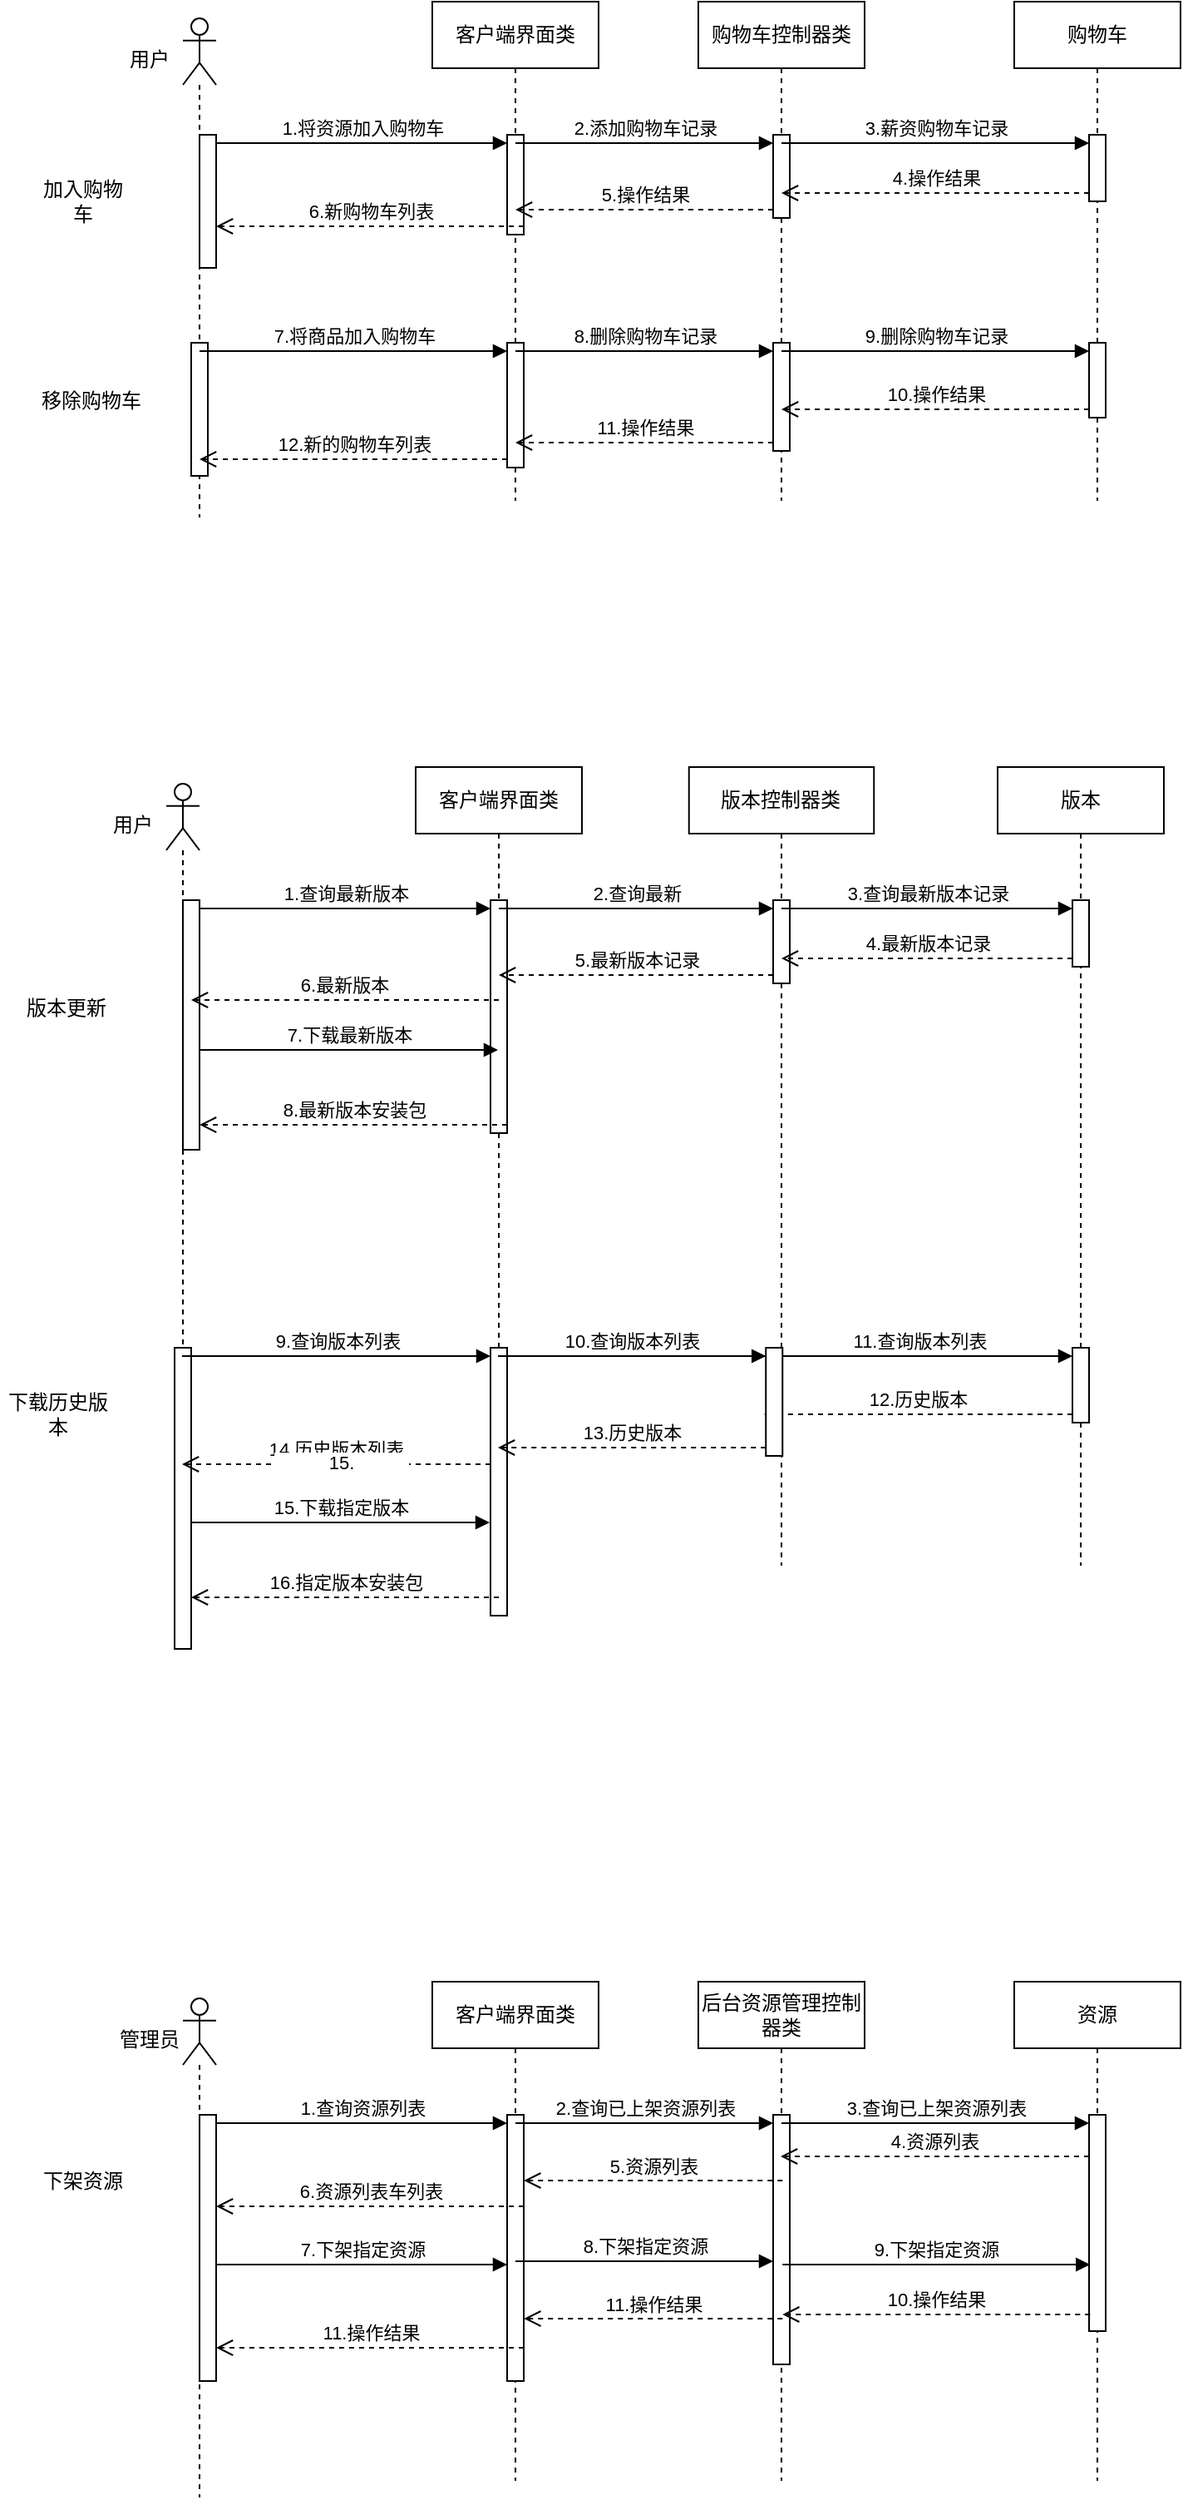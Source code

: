 <mxfile version="24.2.2" type="github">
  <diagram name="第 1 页" id="rg37rK0ZUS6LvM8L5Lnt">
    <mxGraphModel dx="1050" dy="530" grid="1" gridSize="10" guides="1" tooltips="1" connect="1" arrows="1" fold="1" page="1" pageScale="1" pageWidth="827" pageHeight="1169" math="0" shadow="0">
      <root>
        <mxCell id="0" />
        <mxCell id="1" parent="0" />
        <mxCell id="FfkJ6QqM64WMyUVE7YDJ-1" value="" style="shape=umlLifeline;perimeter=lifelinePerimeter;whiteSpace=wrap;html=1;container=1;dropTarget=0;collapsible=0;recursiveResize=0;outlineConnect=0;portConstraint=eastwest;newEdgeStyle={&quot;curved&quot;:0,&quot;rounded&quot;:0};participant=umlActor;" vertex="1" parent="1">
          <mxGeometry x="120" y="370" width="20" height="300" as="geometry" />
        </mxCell>
        <mxCell id="FfkJ6QqM64WMyUVE7YDJ-8" value="" style="html=1;points=[[0,0,0,0,5],[0,1,0,0,-5],[1,0,0,0,5],[1,1,0,0,-5]];perimeter=orthogonalPerimeter;outlineConnect=0;targetShapes=umlLifeline;portConstraint=eastwest;newEdgeStyle={&quot;curved&quot;:0,&quot;rounded&quot;:0};" vertex="1" parent="FfkJ6QqM64WMyUVE7YDJ-1">
          <mxGeometry x="10" y="70" width="10" height="80" as="geometry" />
        </mxCell>
        <mxCell id="FfkJ6QqM64WMyUVE7YDJ-18" value="" style="html=1;points=[[0,0,0,0,5],[0,1,0,0,-5],[1,0,0,0,5],[1,1,0,0,-5]];perimeter=orthogonalPerimeter;outlineConnect=0;targetShapes=umlLifeline;portConstraint=eastwest;newEdgeStyle={&quot;curved&quot;:0,&quot;rounded&quot;:0};" vertex="1" parent="FfkJ6QqM64WMyUVE7YDJ-1">
          <mxGeometry x="5" y="195" width="10" height="80" as="geometry" />
        </mxCell>
        <mxCell id="FfkJ6QqM64WMyUVE7YDJ-2" value="客户端界面类" style="shape=umlLifeline;perimeter=lifelinePerimeter;whiteSpace=wrap;html=1;container=1;dropTarget=0;collapsible=0;recursiveResize=0;outlineConnect=0;portConstraint=eastwest;newEdgeStyle={&quot;curved&quot;:0,&quot;rounded&quot;:0};" vertex="1" parent="1">
          <mxGeometry x="270" y="360" width="100" height="300" as="geometry" />
        </mxCell>
        <mxCell id="FfkJ6QqM64WMyUVE7YDJ-5" value="" style="html=1;points=[[0,0,0,0,5],[0,1,0,0,-5],[1,0,0,0,5],[1,1,0,0,-5]];perimeter=orthogonalPerimeter;outlineConnect=0;targetShapes=umlLifeline;portConstraint=eastwest;newEdgeStyle={&quot;curved&quot;:0,&quot;rounded&quot;:0};" vertex="1" parent="FfkJ6QqM64WMyUVE7YDJ-2">
          <mxGeometry x="45" y="80" width="10" height="60" as="geometry" />
        </mxCell>
        <mxCell id="FfkJ6QqM64WMyUVE7YDJ-19" value="" style="html=1;points=[[0,0,0,0,5],[0,1,0,0,-5],[1,0,0,0,5],[1,1,0,0,-5]];perimeter=orthogonalPerimeter;outlineConnect=0;targetShapes=umlLifeline;portConstraint=eastwest;newEdgeStyle={&quot;curved&quot;:0,&quot;rounded&quot;:0};" vertex="1" parent="FfkJ6QqM64WMyUVE7YDJ-2">
          <mxGeometry x="45" y="205" width="10" height="75" as="geometry" />
        </mxCell>
        <mxCell id="FfkJ6QqM64WMyUVE7YDJ-3" value="购物车控制器类" style="shape=umlLifeline;perimeter=lifelinePerimeter;whiteSpace=wrap;html=1;container=1;dropTarget=0;collapsible=0;recursiveResize=0;outlineConnect=0;portConstraint=eastwest;newEdgeStyle={&quot;curved&quot;:0,&quot;rounded&quot;:0};" vertex="1" parent="1">
          <mxGeometry x="430" y="360" width="100" height="300" as="geometry" />
        </mxCell>
        <mxCell id="FfkJ6QqM64WMyUVE7YDJ-10" value="" style="html=1;points=[[0,0,0,0,5],[0,1,0,0,-5],[1,0,0,0,5],[1,1,0,0,-5]];perimeter=orthogonalPerimeter;outlineConnect=0;targetShapes=umlLifeline;portConstraint=eastwest;newEdgeStyle={&quot;curved&quot;:0,&quot;rounded&quot;:0};" vertex="1" parent="FfkJ6QqM64WMyUVE7YDJ-3">
          <mxGeometry x="45" y="80" width="10" height="50" as="geometry" />
        </mxCell>
        <mxCell id="FfkJ6QqM64WMyUVE7YDJ-22" value="" style="html=1;points=[[0,0,0,0,5],[0,1,0,0,-5],[1,0,0,0,5],[1,1,0,0,-5]];perimeter=orthogonalPerimeter;outlineConnect=0;targetShapes=umlLifeline;portConstraint=eastwest;newEdgeStyle={&quot;curved&quot;:0,&quot;rounded&quot;:0};" vertex="1" parent="FfkJ6QqM64WMyUVE7YDJ-3">
          <mxGeometry x="45" y="205" width="10" height="65" as="geometry" />
        </mxCell>
        <mxCell id="FfkJ6QqM64WMyUVE7YDJ-4" value="购物车" style="shape=umlLifeline;perimeter=lifelinePerimeter;whiteSpace=wrap;html=1;container=1;dropTarget=0;collapsible=0;recursiveResize=0;outlineConnect=0;portConstraint=eastwest;newEdgeStyle={&quot;curved&quot;:0,&quot;rounded&quot;:0};" vertex="1" parent="1">
          <mxGeometry x="620" y="360" width="100" height="300" as="geometry" />
        </mxCell>
        <mxCell id="FfkJ6QqM64WMyUVE7YDJ-13" value="" style="html=1;points=[[0,0,0,0,5],[0,1,0,0,-5],[1,0,0,0,5],[1,1,0,0,-5]];perimeter=orthogonalPerimeter;outlineConnect=0;targetShapes=umlLifeline;portConstraint=eastwest;newEdgeStyle={&quot;curved&quot;:0,&quot;rounded&quot;:0};" vertex="1" parent="FfkJ6QqM64WMyUVE7YDJ-4">
          <mxGeometry x="45" y="80" width="10" height="40" as="geometry" />
        </mxCell>
        <mxCell id="FfkJ6QqM64WMyUVE7YDJ-25" value="" style="html=1;points=[[0,0,0,0,5],[0,1,0,0,-5],[1,0,0,0,5],[1,1,0,0,-5]];perimeter=orthogonalPerimeter;outlineConnect=0;targetShapes=umlLifeline;portConstraint=eastwest;newEdgeStyle={&quot;curved&quot;:0,&quot;rounded&quot;:0};" vertex="1" parent="FfkJ6QqM64WMyUVE7YDJ-4">
          <mxGeometry x="45" y="205" width="10" height="45" as="geometry" />
        </mxCell>
        <mxCell id="FfkJ6QqM64WMyUVE7YDJ-6" value="1.将资源加入购物车" style="html=1;verticalAlign=bottom;endArrow=block;curved=0;rounded=0;entryX=0;entryY=0;entryDx=0;entryDy=5;entryPerimeter=0;" edge="1" target="FfkJ6QqM64WMyUVE7YDJ-5" parent="1" source="FfkJ6QqM64WMyUVE7YDJ-8">
          <mxGeometry relative="1" as="geometry">
            <mxPoint x="190" y="445" as="sourcePoint" />
          </mxGeometry>
        </mxCell>
        <mxCell id="FfkJ6QqM64WMyUVE7YDJ-9" value="用户" style="text;html=1;align=center;verticalAlign=middle;whiteSpace=wrap;rounded=0;" vertex="1" parent="1">
          <mxGeometry x="70" y="380" width="60" height="30" as="geometry" />
        </mxCell>
        <mxCell id="FfkJ6QqM64WMyUVE7YDJ-7" value="6.新购物车列表" style="html=1;verticalAlign=bottom;endArrow=open;dashed=1;endSize=8;curved=0;rounded=0;exitX=1;exitY=1;exitDx=0;exitDy=-5;" edge="1" source="FfkJ6QqM64WMyUVE7YDJ-5" parent="1" target="FfkJ6QqM64WMyUVE7YDJ-8">
          <mxGeometry relative="1" as="geometry">
            <mxPoint x="395" y="515" as="targetPoint" />
          </mxGeometry>
        </mxCell>
        <mxCell id="FfkJ6QqM64WMyUVE7YDJ-11" value="2.添加购物车记录" style="html=1;verticalAlign=bottom;endArrow=block;curved=0;rounded=0;entryX=0;entryY=0;entryDx=0;entryDy=5;" edge="1" target="FfkJ6QqM64WMyUVE7YDJ-10" parent="1" source="FfkJ6QqM64WMyUVE7YDJ-2">
          <mxGeometry relative="1" as="geometry">
            <mxPoint x="405" y="445" as="sourcePoint" />
          </mxGeometry>
        </mxCell>
        <mxCell id="FfkJ6QqM64WMyUVE7YDJ-12" value="5.操作结果" style="html=1;verticalAlign=bottom;endArrow=open;dashed=1;endSize=8;curved=0;rounded=0;exitX=0;exitY=1;exitDx=0;exitDy=-5;" edge="1" source="FfkJ6QqM64WMyUVE7YDJ-10" parent="1" target="FfkJ6QqM64WMyUVE7YDJ-2">
          <mxGeometry relative="1" as="geometry">
            <mxPoint x="405" y="515" as="targetPoint" />
          </mxGeometry>
        </mxCell>
        <mxCell id="FfkJ6QqM64WMyUVE7YDJ-14" value="3.薪资购物车记录" style="html=1;verticalAlign=bottom;endArrow=block;curved=0;rounded=0;entryX=0;entryY=0;entryDx=0;entryDy=5;" edge="1" target="FfkJ6QqM64WMyUVE7YDJ-13" parent="1" source="FfkJ6QqM64WMyUVE7YDJ-3">
          <mxGeometry relative="1" as="geometry">
            <mxPoint x="595" y="445" as="sourcePoint" />
          </mxGeometry>
        </mxCell>
        <mxCell id="FfkJ6QqM64WMyUVE7YDJ-15" value="4.操作结果" style="html=1;verticalAlign=bottom;endArrow=open;dashed=1;endSize=8;curved=0;rounded=0;exitX=0;exitY=1;exitDx=0;exitDy=-5;" edge="1" source="FfkJ6QqM64WMyUVE7YDJ-13" parent="1" target="FfkJ6QqM64WMyUVE7YDJ-3">
          <mxGeometry relative="1" as="geometry">
            <mxPoint x="595" y="515" as="targetPoint" />
          </mxGeometry>
        </mxCell>
        <mxCell id="FfkJ6QqM64WMyUVE7YDJ-16" value="加入购物车" style="text;html=1;align=center;verticalAlign=middle;whiteSpace=wrap;rounded=0;" vertex="1" parent="1">
          <mxGeometry x="30" y="465" width="60" height="30" as="geometry" />
        </mxCell>
        <mxCell id="FfkJ6QqM64WMyUVE7YDJ-17" value="移除购物车" style="text;html=1;align=center;verticalAlign=middle;whiteSpace=wrap;rounded=0;" vertex="1" parent="1">
          <mxGeometry x="30" y="585" width="70" height="30" as="geometry" />
        </mxCell>
        <mxCell id="FfkJ6QqM64WMyUVE7YDJ-20" value="7.将商品加入购物车" style="html=1;verticalAlign=bottom;endArrow=block;curved=0;rounded=0;entryX=0;entryY=0;entryDx=0;entryDy=5;" edge="1" target="FfkJ6QqM64WMyUVE7YDJ-19" parent="1" source="FfkJ6QqM64WMyUVE7YDJ-1">
          <mxGeometry relative="1" as="geometry">
            <mxPoint x="255" y="570" as="sourcePoint" />
          </mxGeometry>
        </mxCell>
        <mxCell id="FfkJ6QqM64WMyUVE7YDJ-21" value="12.新的购物车列表" style="html=1;verticalAlign=bottom;endArrow=open;dashed=1;endSize=8;curved=0;rounded=0;exitX=0;exitY=1;exitDx=0;exitDy=-5;" edge="1" source="FfkJ6QqM64WMyUVE7YDJ-19" parent="1" target="FfkJ6QqM64WMyUVE7YDJ-1">
          <mxGeometry relative="1" as="geometry">
            <mxPoint x="255" y="640" as="targetPoint" />
          </mxGeometry>
        </mxCell>
        <mxCell id="FfkJ6QqM64WMyUVE7YDJ-23" value="8.删除购物车记录" style="html=1;verticalAlign=bottom;endArrow=block;curved=0;rounded=0;entryX=0;entryY=0;entryDx=0;entryDy=5;" edge="1" target="FfkJ6QqM64WMyUVE7YDJ-22" parent="1" source="FfkJ6QqM64WMyUVE7YDJ-2">
          <mxGeometry relative="1" as="geometry">
            <mxPoint x="405" y="570" as="sourcePoint" />
          </mxGeometry>
        </mxCell>
        <mxCell id="FfkJ6QqM64WMyUVE7YDJ-24" value="11.操作结果" style="html=1;verticalAlign=bottom;endArrow=open;dashed=1;endSize=8;curved=0;rounded=0;exitX=0;exitY=1;exitDx=0;exitDy=-5;" edge="1" source="FfkJ6QqM64WMyUVE7YDJ-22" parent="1" target="FfkJ6QqM64WMyUVE7YDJ-2">
          <mxGeometry relative="1" as="geometry">
            <mxPoint x="405" y="640" as="targetPoint" />
          </mxGeometry>
        </mxCell>
        <mxCell id="FfkJ6QqM64WMyUVE7YDJ-26" value="9.删除购物车记录" style="html=1;verticalAlign=bottom;endArrow=block;curved=0;rounded=0;entryX=0;entryY=0;entryDx=0;entryDy=5;" edge="1" target="FfkJ6QqM64WMyUVE7YDJ-25" parent="1" source="FfkJ6QqM64WMyUVE7YDJ-3">
          <mxGeometry relative="1" as="geometry">
            <mxPoint x="595" y="570" as="sourcePoint" />
          </mxGeometry>
        </mxCell>
        <mxCell id="FfkJ6QqM64WMyUVE7YDJ-27" value="10.操作结果" style="html=1;verticalAlign=bottom;endArrow=open;dashed=1;endSize=8;curved=0;rounded=0;exitX=0;exitY=1;exitDx=0;exitDy=-5;" edge="1" source="FfkJ6QqM64WMyUVE7YDJ-25" parent="1" target="FfkJ6QqM64WMyUVE7YDJ-3">
          <mxGeometry relative="1" as="geometry">
            <mxPoint x="595" y="640" as="targetPoint" />
          </mxGeometry>
        </mxCell>
        <mxCell id="FfkJ6QqM64WMyUVE7YDJ-28" value="" style="shape=umlLifeline;perimeter=lifelinePerimeter;whiteSpace=wrap;html=1;container=1;dropTarget=0;collapsible=0;recursiveResize=0;outlineConnect=0;portConstraint=eastwest;newEdgeStyle={&quot;curved&quot;:0,&quot;rounded&quot;:0};participant=umlActor;" vertex="1" parent="1">
          <mxGeometry x="110" y="830" width="20" height="460" as="geometry" />
        </mxCell>
        <mxCell id="FfkJ6QqM64WMyUVE7YDJ-29" value="" style="html=1;points=[[0,0,0,0,5],[0,1,0,0,-5],[1,0,0,0,5],[1,1,0,0,-5]];perimeter=orthogonalPerimeter;outlineConnect=0;targetShapes=umlLifeline;portConstraint=eastwest;newEdgeStyle={&quot;curved&quot;:0,&quot;rounded&quot;:0};" vertex="1" parent="FfkJ6QqM64WMyUVE7YDJ-28">
          <mxGeometry x="10" y="70" width="10" height="150" as="geometry" />
        </mxCell>
        <mxCell id="FfkJ6QqM64WMyUVE7YDJ-31" value="客户端界面类" style="shape=umlLifeline;perimeter=lifelinePerimeter;whiteSpace=wrap;html=1;container=1;dropTarget=0;collapsible=0;recursiveResize=0;outlineConnect=0;portConstraint=eastwest;newEdgeStyle={&quot;curved&quot;:0,&quot;rounded&quot;:0};" vertex="1" parent="1">
          <mxGeometry x="260" y="820" width="100" height="460" as="geometry" />
        </mxCell>
        <mxCell id="FfkJ6QqM64WMyUVE7YDJ-32" value="" style="html=1;points=[[0,0,0,0,5],[0,1,0,0,-5],[1,0,0,0,5],[1,1,0,0,-5]];perimeter=orthogonalPerimeter;outlineConnect=0;targetShapes=umlLifeline;portConstraint=eastwest;newEdgeStyle={&quot;curved&quot;:0,&quot;rounded&quot;:0};" vertex="1" parent="FfkJ6QqM64WMyUVE7YDJ-31">
          <mxGeometry x="45" y="80" width="10" height="140" as="geometry" />
        </mxCell>
        <mxCell id="FfkJ6QqM64WMyUVE7YDJ-34" value="版本控制器类" style="shape=umlLifeline;perimeter=lifelinePerimeter;whiteSpace=wrap;html=1;container=1;dropTarget=0;collapsible=0;recursiveResize=0;outlineConnect=0;portConstraint=eastwest;newEdgeStyle={&quot;curved&quot;:0,&quot;rounded&quot;:0};" vertex="1" parent="1">
          <mxGeometry x="424.38" y="820" width="111.25" height="480" as="geometry" />
        </mxCell>
        <mxCell id="FfkJ6QqM64WMyUVE7YDJ-35" value="" style="html=1;points=[[0,0,0,0,5],[0,1,0,0,-5],[1,0,0,0,5],[1,1,0,0,-5]];perimeter=orthogonalPerimeter;outlineConnect=0;targetShapes=umlLifeline;portConstraint=eastwest;newEdgeStyle={&quot;curved&quot;:0,&quot;rounded&quot;:0};" vertex="1" parent="FfkJ6QqM64WMyUVE7YDJ-34">
          <mxGeometry x="50.63" y="80" width="10" height="50" as="geometry" />
        </mxCell>
        <mxCell id="FfkJ6QqM64WMyUVE7YDJ-37" value="版本" style="shape=umlLifeline;perimeter=lifelinePerimeter;whiteSpace=wrap;html=1;container=1;dropTarget=0;collapsible=0;recursiveResize=0;outlineConnect=0;portConstraint=eastwest;newEdgeStyle={&quot;curved&quot;:0,&quot;rounded&quot;:0};" vertex="1" parent="1">
          <mxGeometry x="610" y="820" width="100" height="480" as="geometry" />
        </mxCell>
        <mxCell id="FfkJ6QqM64WMyUVE7YDJ-38" value="" style="html=1;points=[[0,0,0,0,5],[0,1,0,0,-5],[1,0,0,0,5],[1,1,0,0,-5]];perimeter=orthogonalPerimeter;outlineConnect=0;targetShapes=umlLifeline;portConstraint=eastwest;newEdgeStyle={&quot;curved&quot;:0,&quot;rounded&quot;:0};" vertex="1" parent="FfkJ6QqM64WMyUVE7YDJ-37">
          <mxGeometry x="45" y="80" width="10" height="40" as="geometry" />
        </mxCell>
        <mxCell id="FfkJ6QqM64WMyUVE7YDJ-40" value="1.查询最新版本" style="html=1;verticalAlign=bottom;endArrow=block;curved=0;rounded=0;entryX=0;entryY=0;entryDx=0;entryDy=5;entryPerimeter=0;" edge="1" source="FfkJ6QqM64WMyUVE7YDJ-29" target="FfkJ6QqM64WMyUVE7YDJ-32" parent="1">
          <mxGeometry relative="1" as="geometry">
            <mxPoint x="180" y="905" as="sourcePoint" />
          </mxGeometry>
        </mxCell>
        <mxCell id="FfkJ6QqM64WMyUVE7YDJ-41" value="用户" style="text;html=1;align=center;verticalAlign=middle;whiteSpace=wrap;rounded=0;" vertex="1" parent="1">
          <mxGeometry x="60" y="840" width="60" height="30" as="geometry" />
        </mxCell>
        <mxCell id="FfkJ6QqM64WMyUVE7YDJ-42" value="6.最新版本" style="html=1;verticalAlign=bottom;endArrow=open;dashed=1;endSize=8;curved=0;rounded=0;exitX=1;exitY=1;exitDx=0;exitDy=-5;" edge="1" parent="1">
          <mxGeometry x="0.005" relative="1" as="geometry">
            <mxPoint x="125" y="960" as="targetPoint" />
            <mxPoint x="310" y="960" as="sourcePoint" />
            <mxPoint as="offset" />
          </mxGeometry>
        </mxCell>
        <mxCell id="FfkJ6QqM64WMyUVE7YDJ-43" value="2.查询最新" style="html=1;verticalAlign=bottom;endArrow=block;curved=0;rounded=0;entryX=0;entryY=0;entryDx=0;entryDy=5;" edge="1" source="FfkJ6QqM64WMyUVE7YDJ-31" target="FfkJ6QqM64WMyUVE7YDJ-35" parent="1">
          <mxGeometry relative="1" as="geometry">
            <mxPoint x="395" y="905" as="sourcePoint" />
          </mxGeometry>
        </mxCell>
        <mxCell id="FfkJ6QqM64WMyUVE7YDJ-44" value="5.最新版本记录" style="html=1;verticalAlign=bottom;endArrow=open;dashed=1;endSize=8;curved=0;rounded=0;exitX=0;exitY=1;exitDx=0;exitDy=-5;" edge="1" source="FfkJ6QqM64WMyUVE7YDJ-35" target="FfkJ6QqM64WMyUVE7YDJ-31" parent="1">
          <mxGeometry relative="1" as="geometry">
            <mxPoint x="395" y="975" as="targetPoint" />
          </mxGeometry>
        </mxCell>
        <mxCell id="FfkJ6QqM64WMyUVE7YDJ-45" value="3.查询最新版本记录" style="html=1;verticalAlign=bottom;endArrow=block;curved=0;rounded=0;entryX=0;entryY=0;entryDx=0;entryDy=5;" edge="1" source="FfkJ6QqM64WMyUVE7YDJ-34" target="FfkJ6QqM64WMyUVE7YDJ-38" parent="1">
          <mxGeometry relative="1" as="geometry">
            <mxPoint x="585" y="905" as="sourcePoint" />
          </mxGeometry>
        </mxCell>
        <mxCell id="FfkJ6QqM64WMyUVE7YDJ-46" value="4.最新版本记录" style="html=1;verticalAlign=bottom;endArrow=open;dashed=1;endSize=8;curved=0;rounded=0;exitX=0;exitY=1;exitDx=0;exitDy=-5;" edge="1" source="FfkJ6QqM64WMyUVE7YDJ-38" target="FfkJ6QqM64WMyUVE7YDJ-34" parent="1">
          <mxGeometry relative="1" as="geometry">
            <mxPoint x="585" y="975" as="targetPoint" />
          </mxGeometry>
        </mxCell>
        <mxCell id="FfkJ6QqM64WMyUVE7YDJ-30" value="" style="html=1;points=[[0,0,0,0,5],[0,1,0,0,-5],[1,0,0,0,5],[1,1,0,0,-5]];perimeter=orthogonalPerimeter;outlineConnect=0;targetShapes=umlLifeline;portConstraint=eastwest;newEdgeStyle={&quot;curved&quot;:0,&quot;rounded&quot;:0};" vertex="1" parent="1">
          <mxGeometry x="115" y="1169" width="10" height="181" as="geometry" />
        </mxCell>
        <mxCell id="FfkJ6QqM64WMyUVE7YDJ-33" value="" style="html=1;points=[[0,0,0,0,5],[0,1,0,0,-5],[1,0,0,0,5],[1,1,0,0,-5]];perimeter=orthogonalPerimeter;outlineConnect=0;targetShapes=umlLifeline;portConstraint=eastwest;newEdgeStyle={&quot;curved&quot;:0,&quot;rounded&quot;:0};" vertex="1" parent="1">
          <mxGeometry x="305" y="1169" width="10" height="161" as="geometry" />
        </mxCell>
        <mxCell id="FfkJ6QqM64WMyUVE7YDJ-39" value="" style="html=1;points=[[0,0,0,0,5],[0,1,0,0,-5],[1,0,0,0,5],[1,1,0,0,-5]];perimeter=orthogonalPerimeter;outlineConnect=0;targetShapes=umlLifeline;portConstraint=eastwest;newEdgeStyle={&quot;curved&quot;:0,&quot;rounded&quot;:0};" vertex="1" parent="1">
          <mxGeometry x="655" y="1169" width="10" height="45" as="geometry" />
        </mxCell>
        <mxCell id="FfkJ6QqM64WMyUVE7YDJ-48" value="下载历史版本" style="text;html=1;align=center;verticalAlign=middle;whiteSpace=wrap;rounded=0;" vertex="1" parent="1">
          <mxGeometry x="10" y="1194" width="70" height="30" as="geometry" />
        </mxCell>
        <mxCell id="FfkJ6QqM64WMyUVE7YDJ-49" value="9.查询版本列表" style="html=1;verticalAlign=bottom;endArrow=block;curved=0;rounded=0;entryX=0;entryY=0;entryDx=0;entryDy=5;" edge="1" target="FfkJ6QqM64WMyUVE7YDJ-33" parent="1">
          <mxGeometry relative="1" as="geometry">
            <mxPoint x="119.5" y="1174" as="sourcePoint" />
          </mxGeometry>
        </mxCell>
        <mxCell id="FfkJ6QqM64WMyUVE7YDJ-50" value="14.历史版本列表" style="html=1;verticalAlign=bottom;endArrow=open;dashed=1;endSize=8;curved=0;rounded=0;" edge="1" source="FfkJ6QqM64WMyUVE7YDJ-33" parent="1">
          <mxGeometry relative="1" as="geometry">
            <mxPoint x="119.5" y="1239" as="targetPoint" />
          </mxGeometry>
        </mxCell>
        <mxCell id="FfkJ6QqM64WMyUVE7YDJ-51" value="10.查询版本列表" style="html=1;verticalAlign=bottom;endArrow=block;curved=0;rounded=0;entryX=0;entryY=0;entryDx=0;entryDy=5;" edge="1" target="FfkJ6QqM64WMyUVE7YDJ-36" parent="1">
          <mxGeometry relative="1" as="geometry">
            <mxPoint x="309.5" y="1174" as="sourcePoint" />
          </mxGeometry>
        </mxCell>
        <mxCell id="FfkJ6QqM64WMyUVE7YDJ-52" value="13.历史版本" style="html=1;verticalAlign=bottom;endArrow=open;dashed=1;endSize=8;curved=0;rounded=0;exitX=0;exitY=1;exitDx=0;exitDy=-5;" edge="1" source="FfkJ6QqM64WMyUVE7YDJ-36" parent="1">
          <mxGeometry relative="1" as="geometry">
            <mxPoint x="309.5" y="1229" as="targetPoint" />
          </mxGeometry>
        </mxCell>
        <mxCell id="FfkJ6QqM64WMyUVE7YDJ-53" value="11.查询版本列表" style="html=1;verticalAlign=bottom;endArrow=block;curved=0;rounded=0;entryX=0;entryY=0;entryDx=0;entryDy=5;" edge="1" target="FfkJ6QqM64WMyUVE7YDJ-39" parent="1">
          <mxGeometry relative="1" as="geometry">
            <mxPoint x="469.5" y="1174" as="sourcePoint" />
          </mxGeometry>
        </mxCell>
        <mxCell id="FfkJ6QqM64WMyUVE7YDJ-54" value="12.历史版本" style="html=1;verticalAlign=bottom;endArrow=open;dashed=1;endSize=8;curved=0;rounded=0;exitX=0;exitY=1;exitDx=0;exitDy=-5;" edge="1" source="FfkJ6QqM64WMyUVE7YDJ-39" parent="1">
          <mxGeometry relative="1" as="geometry">
            <mxPoint x="469.5" y="1209" as="targetPoint" />
          </mxGeometry>
        </mxCell>
        <mxCell id="FfkJ6QqM64WMyUVE7YDJ-36" value="" style="html=1;points=[[0,0,0,0,5],[0,1,0,0,-5],[1,0,0,0,5],[1,1,0,0,-5]];perimeter=orthogonalPerimeter;outlineConnect=0;targetShapes=umlLifeline;portConstraint=eastwest;newEdgeStyle={&quot;curved&quot;:0,&quot;rounded&quot;:0};" vertex="1" parent="1">
          <mxGeometry x="470.63" y="1169" width="10" height="65" as="geometry" />
        </mxCell>
        <mxCell id="FfkJ6QqM64WMyUVE7YDJ-66" value="7.下载最新版本" style="html=1;verticalAlign=bottom;endArrow=block;curved=0;rounded=0;" edge="1" parent="1">
          <mxGeometry width="80" relative="1" as="geometry">
            <mxPoint x="130" y="990" as="sourcePoint" />
            <mxPoint x="309.5" y="990" as="targetPoint" />
          </mxGeometry>
        </mxCell>
        <mxCell id="FfkJ6QqM64WMyUVE7YDJ-69" value="8.最新版本安装包" style="html=1;verticalAlign=bottom;endArrow=open;dashed=1;endSize=8;curved=0;rounded=0;exitX=1;exitY=1;exitDx=0;exitDy=-5;exitPerimeter=0;" edge="1" parent="1" source="FfkJ6QqM64WMyUVE7YDJ-32" target="FfkJ6QqM64WMyUVE7YDJ-29">
          <mxGeometry relative="1" as="geometry">
            <mxPoint x="270" y="1020" as="sourcePoint" />
            <mxPoint x="190" y="1020" as="targetPoint" />
          </mxGeometry>
        </mxCell>
        <mxCell id="FfkJ6QqM64WMyUVE7YDJ-71" value="版本更新" style="text;html=1;align=center;verticalAlign=middle;whiteSpace=wrap;rounded=0;" vertex="1" parent="1">
          <mxGeometry x="20" y="950" width="60" height="30" as="geometry" />
        </mxCell>
        <mxCell id="FfkJ6QqM64WMyUVE7YDJ-72" value="15.&lt;div&gt;&lt;br&gt;&lt;/div&gt;&lt;div&gt;15.下载指定版本&lt;/div&gt;" style="html=1;verticalAlign=bottom;endArrow=block;curved=0;rounded=0;" edge="1" parent="1">
          <mxGeometry width="80" relative="1" as="geometry">
            <mxPoint x="125" y="1274" as="sourcePoint" />
            <mxPoint x="304.5" y="1274" as="targetPoint" />
          </mxGeometry>
        </mxCell>
        <mxCell id="FfkJ6QqM64WMyUVE7YDJ-73" value="16.指定版本安装包" style="html=1;verticalAlign=bottom;endArrow=open;dashed=1;endSize=8;curved=0;rounded=0;exitX=1;exitY=1;exitDx=0;exitDy=-5;exitPerimeter=0;" edge="1" parent="1">
          <mxGeometry relative="1" as="geometry">
            <mxPoint x="310" y="1319" as="sourcePoint" />
            <mxPoint x="125" y="1319" as="targetPoint" />
          </mxGeometry>
        </mxCell>
        <mxCell id="FfkJ6QqM64WMyUVE7YDJ-74" value="" style="shape=umlLifeline;perimeter=lifelinePerimeter;whiteSpace=wrap;html=1;container=1;dropTarget=0;collapsible=0;recursiveResize=0;outlineConnect=0;portConstraint=eastwest;newEdgeStyle={&quot;curved&quot;:0,&quot;rounded&quot;:0};participant=umlActor;" vertex="1" parent="1">
          <mxGeometry x="120" y="1560" width="20" height="300" as="geometry" />
        </mxCell>
        <mxCell id="FfkJ6QqM64WMyUVE7YDJ-75" value="" style="html=1;points=[[0,0,0,0,5],[0,1,0,0,-5],[1,0,0,0,5],[1,1,0,0,-5]];perimeter=orthogonalPerimeter;outlineConnect=0;targetShapes=umlLifeline;portConstraint=eastwest;newEdgeStyle={&quot;curved&quot;:0,&quot;rounded&quot;:0};" vertex="1" parent="FfkJ6QqM64WMyUVE7YDJ-74">
          <mxGeometry x="10" y="70" width="10" height="160" as="geometry" />
        </mxCell>
        <mxCell id="FfkJ6QqM64WMyUVE7YDJ-77" value="客户端界面类" style="shape=umlLifeline;perimeter=lifelinePerimeter;whiteSpace=wrap;html=1;container=1;dropTarget=0;collapsible=0;recursiveResize=0;outlineConnect=0;portConstraint=eastwest;newEdgeStyle={&quot;curved&quot;:0,&quot;rounded&quot;:0};" vertex="1" parent="1">
          <mxGeometry x="270" y="1550" width="100" height="300" as="geometry" />
        </mxCell>
        <mxCell id="FfkJ6QqM64WMyUVE7YDJ-78" value="" style="html=1;points=[[0,0,0,0,5],[0,1,0,0,-5],[1,0,0,0,5],[1,1,0,0,-5]];perimeter=orthogonalPerimeter;outlineConnect=0;targetShapes=umlLifeline;portConstraint=eastwest;newEdgeStyle={&quot;curved&quot;:0,&quot;rounded&quot;:0};" vertex="1" parent="FfkJ6QqM64WMyUVE7YDJ-77">
          <mxGeometry x="45" y="80" width="10" height="160" as="geometry" />
        </mxCell>
        <mxCell id="FfkJ6QqM64WMyUVE7YDJ-80" value="后台资源管理控制器类" style="shape=umlLifeline;perimeter=lifelinePerimeter;whiteSpace=wrap;html=1;container=1;dropTarget=0;collapsible=0;recursiveResize=0;outlineConnect=0;portConstraint=eastwest;newEdgeStyle={&quot;curved&quot;:0,&quot;rounded&quot;:0};" vertex="1" parent="1">
          <mxGeometry x="430" y="1550" width="100" height="300" as="geometry" />
        </mxCell>
        <mxCell id="FfkJ6QqM64WMyUVE7YDJ-81" value="" style="html=1;points=[[0,0,0,0,5],[0,1,0,0,-5],[1,0,0,0,5],[1,1,0,0,-5]];perimeter=orthogonalPerimeter;outlineConnect=0;targetShapes=umlLifeline;portConstraint=eastwest;newEdgeStyle={&quot;curved&quot;:0,&quot;rounded&quot;:0};" vertex="1" parent="FfkJ6QqM64WMyUVE7YDJ-80">
          <mxGeometry x="45" y="80" width="10" height="150" as="geometry" />
        </mxCell>
        <mxCell id="FfkJ6QqM64WMyUVE7YDJ-83" value="资源" style="shape=umlLifeline;perimeter=lifelinePerimeter;whiteSpace=wrap;html=1;container=1;dropTarget=0;collapsible=0;recursiveResize=0;outlineConnect=0;portConstraint=eastwest;newEdgeStyle={&quot;curved&quot;:0,&quot;rounded&quot;:0};" vertex="1" parent="1">
          <mxGeometry x="620" y="1550" width="100" height="300" as="geometry" />
        </mxCell>
        <mxCell id="FfkJ6QqM64WMyUVE7YDJ-84" value="" style="html=1;points=[[0,0,0,0,5],[0,1,0,0,-5],[1,0,0,0,5],[1,1,0,0,-5]];perimeter=orthogonalPerimeter;outlineConnect=0;targetShapes=umlLifeline;portConstraint=eastwest;newEdgeStyle={&quot;curved&quot;:0,&quot;rounded&quot;:0};" vertex="1" parent="FfkJ6QqM64WMyUVE7YDJ-83">
          <mxGeometry x="45" y="80" width="10" height="130" as="geometry" />
        </mxCell>
        <mxCell id="FfkJ6QqM64WMyUVE7YDJ-86" value="1.查询资源列表" style="html=1;verticalAlign=bottom;endArrow=block;curved=0;rounded=0;entryX=0;entryY=0;entryDx=0;entryDy=5;entryPerimeter=0;" edge="1" parent="1" source="FfkJ6QqM64WMyUVE7YDJ-75" target="FfkJ6QqM64WMyUVE7YDJ-78">
          <mxGeometry relative="1" as="geometry">
            <mxPoint x="190" y="1635" as="sourcePoint" />
          </mxGeometry>
        </mxCell>
        <mxCell id="FfkJ6QqM64WMyUVE7YDJ-87" value="管理员" style="text;html=1;align=center;verticalAlign=middle;whiteSpace=wrap;rounded=0;" vertex="1" parent="1">
          <mxGeometry x="70" y="1570" width="60" height="30" as="geometry" />
        </mxCell>
        <mxCell id="FfkJ6QqM64WMyUVE7YDJ-88" value="6.资源列表车列表" style="html=1;verticalAlign=bottom;endArrow=open;dashed=1;endSize=8;curved=0;rounded=0;exitX=1;exitY=1;exitDx=0;exitDy=-5;" edge="1" parent="1">
          <mxGeometry relative="1" as="geometry">
            <mxPoint x="140" y="1685" as="targetPoint" />
            <mxPoint x="325" y="1685" as="sourcePoint" />
          </mxGeometry>
        </mxCell>
        <mxCell id="FfkJ6QqM64WMyUVE7YDJ-89" value="2.查询已上架资源列表" style="html=1;verticalAlign=bottom;endArrow=block;curved=0;rounded=0;entryX=0;entryY=0;entryDx=0;entryDy=5;" edge="1" parent="1" source="FfkJ6QqM64WMyUVE7YDJ-77" target="FfkJ6QqM64WMyUVE7YDJ-81">
          <mxGeometry relative="1" as="geometry">
            <mxPoint x="405" y="1635" as="sourcePoint" />
          </mxGeometry>
        </mxCell>
        <mxCell id="FfkJ6QqM64WMyUVE7YDJ-90" value="5.资源列表" style="html=1;verticalAlign=bottom;endArrow=open;dashed=1;endSize=8;curved=0;rounded=0;exitX=0;exitY=1;exitDx=0;exitDy=-5;" edge="1" parent="1">
          <mxGeometry relative="1" as="geometry">
            <mxPoint x="325.13" y="1669.5" as="targetPoint" />
            <mxPoint x="480.63" y="1669.5" as="sourcePoint" />
          </mxGeometry>
        </mxCell>
        <mxCell id="FfkJ6QqM64WMyUVE7YDJ-91" value="3.查询已上架资源列表" style="html=1;verticalAlign=bottom;endArrow=block;curved=0;rounded=0;entryX=0;entryY=0;entryDx=0;entryDy=5;" edge="1" parent="1" source="FfkJ6QqM64WMyUVE7YDJ-80" target="FfkJ6QqM64WMyUVE7YDJ-84">
          <mxGeometry relative="1" as="geometry">
            <mxPoint x="595" y="1635" as="sourcePoint" />
          </mxGeometry>
        </mxCell>
        <mxCell id="FfkJ6QqM64WMyUVE7YDJ-92" value="4.资源列表" style="html=1;verticalAlign=bottom;endArrow=open;dashed=1;endSize=8;curved=0;rounded=0;exitX=0;exitY=1;exitDx=0;exitDy=-5;" edge="1" parent="1">
          <mxGeometry relative="1" as="geometry">
            <mxPoint x="479.5" y="1655" as="targetPoint" />
            <mxPoint x="665" y="1655" as="sourcePoint" />
          </mxGeometry>
        </mxCell>
        <mxCell id="FfkJ6QqM64WMyUVE7YDJ-93" value="下架资源" style="text;html=1;align=center;verticalAlign=middle;whiteSpace=wrap;rounded=0;" vertex="1" parent="1">
          <mxGeometry x="30" y="1655" width="60" height="30" as="geometry" />
        </mxCell>
        <mxCell id="FfkJ6QqM64WMyUVE7YDJ-103" value="7.下架指定资源" style="html=1;verticalAlign=bottom;endArrow=block;curved=0;rounded=0;entryX=0;entryY=0;entryDx=0;entryDy=5;entryPerimeter=0;" edge="1" parent="1">
          <mxGeometry relative="1" as="geometry">
            <mxPoint x="140" y="1720" as="sourcePoint" />
            <mxPoint x="315" y="1720" as="targetPoint" />
          </mxGeometry>
        </mxCell>
        <mxCell id="FfkJ6QqM64WMyUVE7YDJ-104" value="11.操作结果" style="html=1;verticalAlign=bottom;endArrow=open;dashed=1;endSize=8;curved=0;rounded=0;exitX=1;exitY=1;exitDx=0;exitDy=-5;" edge="1" parent="1">
          <mxGeometry relative="1" as="geometry">
            <mxPoint x="140" y="1770" as="targetPoint" />
            <mxPoint x="325" y="1770" as="sourcePoint" />
          </mxGeometry>
        </mxCell>
        <mxCell id="FfkJ6QqM64WMyUVE7YDJ-106" value="8.下架指定资源" style="html=1;verticalAlign=bottom;endArrow=block;curved=0;rounded=0;entryX=0;entryY=0;entryDx=0;entryDy=5;" edge="1" parent="1">
          <mxGeometry relative="1" as="geometry">
            <mxPoint x="320" y="1718" as="sourcePoint" />
            <mxPoint x="475" y="1718" as="targetPoint" />
          </mxGeometry>
        </mxCell>
        <mxCell id="FfkJ6QqM64WMyUVE7YDJ-107" value="11.操作结果" style="html=1;verticalAlign=bottom;endArrow=open;dashed=1;endSize=8;curved=0;rounded=0;exitX=0;exitY=1;exitDx=0;exitDy=-5;" edge="1" parent="1">
          <mxGeometry relative="1" as="geometry">
            <mxPoint x="325.13" y="1752.5" as="targetPoint" />
            <mxPoint x="480.63" y="1752.5" as="sourcePoint" />
          </mxGeometry>
        </mxCell>
        <mxCell id="FfkJ6QqM64WMyUVE7YDJ-108" value="9.下架指定资源" style="html=1;verticalAlign=bottom;endArrow=block;curved=0;rounded=0;entryX=0;entryY=0;entryDx=0;entryDy=5;" edge="1" parent="1">
          <mxGeometry relative="1" as="geometry">
            <mxPoint x="480.63" y="1720" as="sourcePoint" />
            <mxPoint x="665.63" y="1720" as="targetPoint" />
          </mxGeometry>
        </mxCell>
        <mxCell id="FfkJ6QqM64WMyUVE7YDJ-109" value="10.操作结果" style="html=1;verticalAlign=bottom;endArrow=open;dashed=1;endSize=8;curved=0;rounded=0;exitX=0;exitY=1;exitDx=0;exitDy=-5;" edge="1" parent="1">
          <mxGeometry relative="1" as="geometry">
            <mxPoint x="480.63" y="1750" as="targetPoint" />
            <mxPoint x="665.63" y="1750" as="sourcePoint" />
          </mxGeometry>
        </mxCell>
      </root>
    </mxGraphModel>
  </diagram>
</mxfile>
